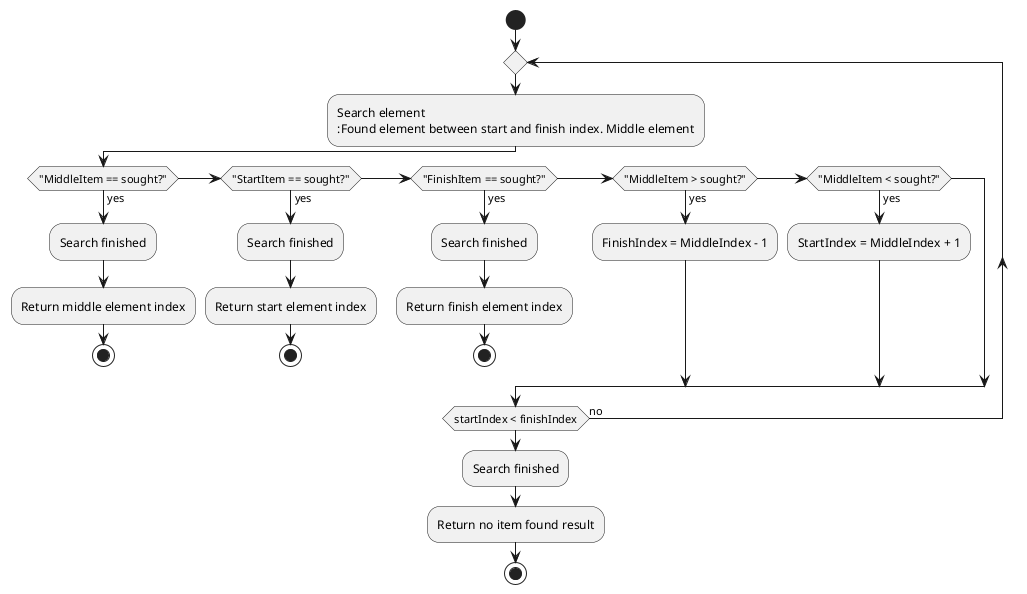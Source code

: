 @startuml

start

    repeat

        :Search element 
        :Found element between start and finish index. Middle element;

        if ("MiddleItem == sought?") then (yes)
            :Search finished;
            :Return middle element index;
            stop
        elseif ("StartItem == sought?") then (yes)
            :Search finished;
            :Return start element index;
            stop
        elseif ("FinishItem == sought?") then (yes)
            :Search finished;
            :Return finish element index;
            stop
        elseif ("MiddleItem > sought?") then (yes)
            :FinishIndex = MiddleIndex - 1;
        elseif ("MiddleItem < sought?") then (yes)
            :StartIndex = MiddleIndex + 1;
        endif

    repeat while (startIndex < finishIndex) is (no)

    :Search finished;
    :Return no item found result;

stop

@enduml